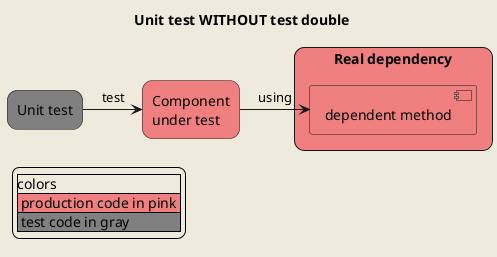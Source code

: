
@startuml
skinparam backgroundColor #EEEBDC

title
  Unit test WITHOUT test double
end title

skinparam rectangle {
    roundCorner 20
}

rectangle "Unit test" as UnitTest #gray

rectangle "Component\nunder test" as cut #LightCoral

rectangle "Real dependency" as RealDependency #LightCoral {
  component "dependent method" as RealDependencyMut #LightCoral
}

UnitTest -> cut: test
cut -> RealDependencyMut: using

legend left
|colors|
|<#LightCoral> production code in pink |
|<#gray> test code in gray |
endlegend

@enduml
